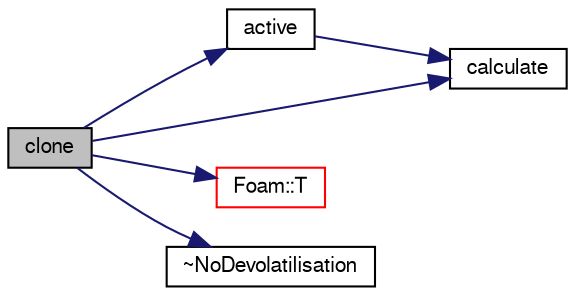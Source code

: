 digraph "clone"
{
  bgcolor="transparent";
  edge [fontname="FreeSans",fontsize="10",labelfontname="FreeSans",labelfontsize="10"];
  node [fontname="FreeSans",fontsize="10",shape=record];
  rankdir="LR";
  Node9 [label="clone",height=0.2,width=0.4,color="black", fillcolor="grey75", style="filled", fontcolor="black"];
  Node9 -> Node10 [color="midnightblue",fontsize="10",style="solid",fontname="FreeSans"];
  Node10 [label="active",height=0.2,width=0.4,color="black",URL="$a24330.html#ad9735e23cb0888fb98e1c5893aecff7e",tooltip="Flag to indicate whether model activates devolatilisation model. "];
  Node10 -> Node11 [color="midnightblue",fontsize="10",style="solid",fontname="FreeSans"];
  Node11 [label="calculate",height=0.2,width=0.4,color="black",URL="$a24330.html#a8bcd70e48a4d837a9d144014e1832661",tooltip="Update model. "];
  Node9 -> Node11 [color="midnightblue",fontsize="10",style="solid",fontname="FreeSans"];
  Node9 -> Node12 [color="midnightblue",fontsize="10",style="solid",fontname="FreeSans"];
  Node12 [label="Foam::T",height=0.2,width=0.4,color="red",URL="$a21124.html#ae57fda0abb14bb0944947c463c6e09d4"];
  Node9 -> Node17 [color="midnightblue",fontsize="10",style="solid",fontname="FreeSans"];
  Node17 [label="~NoDevolatilisation",height=0.2,width=0.4,color="black",URL="$a24330.html#a3b139f94b867e6c199c5a667643d9c64",tooltip="Destructor. "];
}
